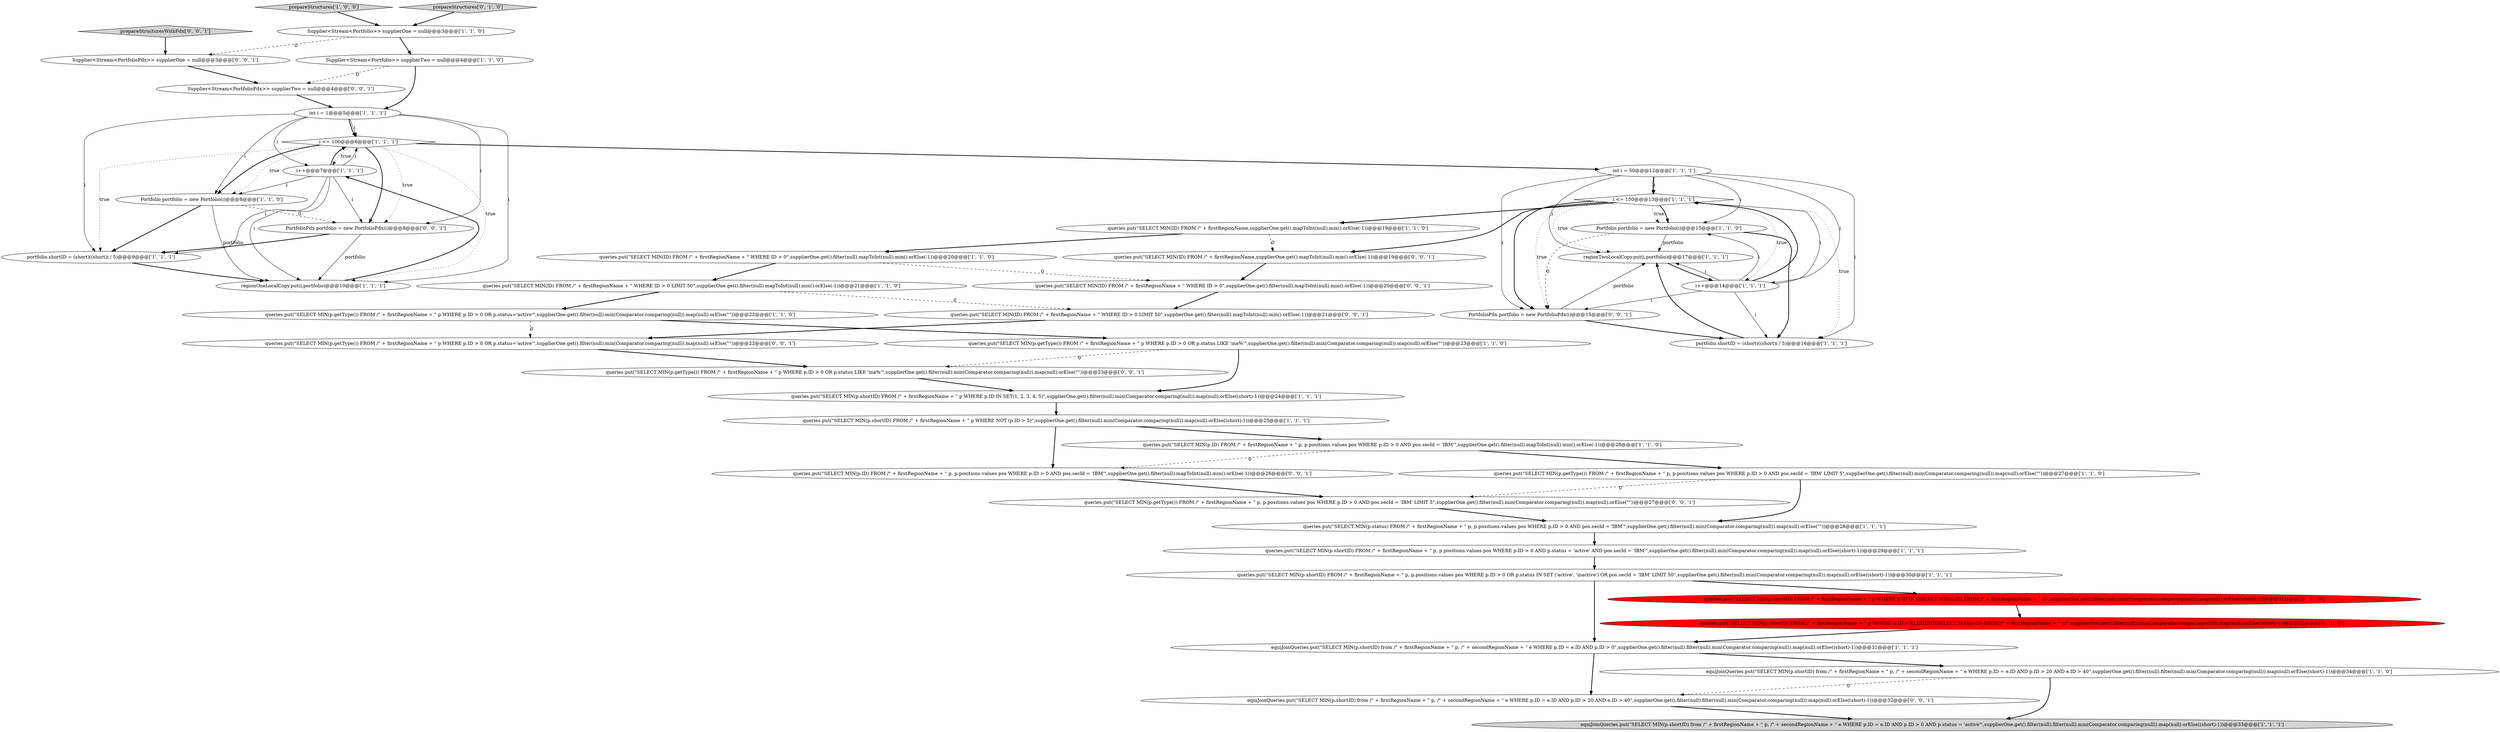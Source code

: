 digraph {
6 [style = filled, label = "queries.put(\"SELECT MIN(ID) FROM /\" + firstRegionName + \" WHERE ID > 0\",supplierOne.get().filter(null).mapToInt(null).min().orElse(-1))@@@20@@@['1', '1', '0']", fillcolor = white, shape = ellipse image = "AAA0AAABBB1BBB"];
0 [style = filled, label = "i++@@@7@@@['1', '1', '1']", fillcolor = white, shape = ellipse image = "AAA0AAABBB1BBB"];
23 [style = filled, label = "Portfolio portfolio = new Portfolio(i)@@@15@@@['1', '1', '0']", fillcolor = white, shape = ellipse image = "AAA0AAABBB1BBB"];
9 [style = filled, label = "regionOneLocalCopy.put(i,portfolio)@@@10@@@['1', '1', '1']", fillcolor = white, shape = ellipse image = "AAA0AAABBB1BBB"];
35 [style = filled, label = "Supplier<Stream<PortfolioPdx>> supplierTwo = null@@@4@@@['0', '0', '1']", fillcolor = white, shape = ellipse image = "AAA0AAABBB3BBB"];
36 [style = filled, label = "PortfolioPdx portfolio = new PortfolioPdx(i)@@@8@@@['0', '0', '1']", fillcolor = white, shape = ellipse image = "AAA0AAABBB3BBB"];
5 [style = filled, label = "Supplier<Stream<Portfolio>> supplierTwo = null@@@4@@@['1', '1', '0']", fillcolor = white, shape = ellipse image = "AAA0AAABBB1BBB"];
8 [style = filled, label = "queries.put(\"SELECT MIN(p.getType()) FROM /\" + firstRegionName + \" p, p.positions.values pos WHERE p.ID > 0 AND pos.secId = 'IBM' LIMIT 5\",supplierOne.get().filter(null).min(Comparator.comparing(null)).map(null).orElse(\"\"))@@@27@@@['1', '1', '0']", fillcolor = white, shape = ellipse image = "AAA0AAABBB1BBB"];
29 [style = filled, label = "i <= 150@@@13@@@['1', '1', '1']", fillcolor = white, shape = diamond image = "AAA0AAABBB1BBB"];
44 [style = filled, label = "equiJoinQueries.put(\"SELECT MIN(p.shortID) from /\" + firstRegionName + \" p, /\" + secondRegionName + \" e WHERE p.ID = e.ID AND p.ID > 20 AND e.ID > 40\",supplierOne.get().filter(null).filter(null).min(Comparator.comparing(null)).map(null).orElse((short)-1))@@@32@@@['0', '0', '1']", fillcolor = white, shape = ellipse image = "AAA0AAABBB3BBB"];
41 [style = filled, label = "prepareStructuresWithPdx['0', '0', '1']", fillcolor = lightgray, shape = diamond image = "AAA0AAABBB3BBB"];
42 [style = filled, label = "queries.put(\"SELECT MIN(p.ID) FROM /\" + firstRegionName + \" p, p.positions.values pos WHERE p.ID > 0 AND pos.secId = 'IBM'\",supplierOne.get().filter(null).mapToInt(null).min().orElse(-1))@@@26@@@['0', '0', '1']", fillcolor = white, shape = ellipse image = "AAA0AAABBB3BBB"];
25 [style = filled, label = "queries.put(\"SELECT MIN(p.shortID) FROM /\" + firstRegionName + \" p WHERE NOT (p.ID > 5)\",supplierOne.get().filter(null).min(Comparator.comparing(null)).map(null).orElse((short)-1))@@@25@@@['1', '1', '1']", fillcolor = white, shape = ellipse image = "AAA0AAABBB1BBB"];
26 [style = filled, label = "i++@@@14@@@['1', '1', '1']", fillcolor = white, shape = ellipse image = "AAA0AAABBB1BBB"];
32 [style = filled, label = "queries.put(\"SELECT MIN(p.shortID) FROM /\" + firstRegionName + \" p WHERE p.ID = ELEMENT(SELECT MAX(o.ID) FROM /\" + firstRegionName + \" o)\",supplierOne.get().filter(null).min(Comparator.comparing(null)).map(null).orElse((short)-1))@@@32@@@['0', '1', '0']", fillcolor = red, shape = ellipse image = "AAA1AAABBB2BBB"];
28 [style = filled, label = "prepareStructures['1', '0', '0']", fillcolor = lightgray, shape = diamond image = "AAA0AAABBB1BBB"];
16 [style = filled, label = "queries.put(\"SELECT MIN(p.status) FROM /\" + firstRegionName + \" p, p.positions.values pos WHERE p.ID > 0 AND pos.secId = 'IBM'\",supplierOne.get().filter(null).min(Comparator.comparing(null)).map(null).orElse(\"\"))@@@28@@@['1', '1', '1']", fillcolor = white, shape = ellipse image = "AAA0AAABBB1BBB"];
20 [style = filled, label = "int i = 50@@@12@@@['1', '1', '1']", fillcolor = white, shape = ellipse image = "AAA0AAABBB1BBB"];
1 [style = filled, label = "Portfolio portfolio = new Portfolio(i)@@@8@@@['1', '1', '0']", fillcolor = white, shape = ellipse image = "AAA0AAABBB1BBB"];
14 [style = filled, label = "equiJoinQueries.put(\"SELECT MIN(p.shortID) from /\" + firstRegionName + \" p, /\" + secondRegionName + \" e WHERE p.ID = e.ID AND p.ID > 0\",supplierOne.get().filter(null).filter(null).min(Comparator.comparing(null)).map(null).orElse((short)-1))@@@31@@@['1', '1', '1']", fillcolor = white, shape = ellipse image = "AAA0AAABBB1BBB"];
3 [style = filled, label = "queries.put(\"SELECT MIN(p.getType()) FROM /\" + firstRegionName + \" p WHERE p.ID > 0 OR p.status='active'\",supplierOne.get().filter(null).min(Comparator.comparing(null)).map(null).orElse(\"\"))@@@22@@@['1', '1', '0']", fillcolor = white, shape = ellipse image = "AAA0AAABBB1BBB"];
11 [style = filled, label = "regionTwoLocalCopy.put(i,portfolio)@@@17@@@['1', '1', '1']", fillcolor = white, shape = ellipse image = "AAA0AAABBB1BBB"];
18 [style = filled, label = "portfolio.shortID = (short)((short)i / 5)@@@16@@@['1', '1', '1']", fillcolor = white, shape = ellipse image = "AAA0AAABBB1BBB"];
33 [style = filled, label = "Supplier<Stream<PortfolioPdx>> supplierOne = null@@@3@@@['0', '0', '1']", fillcolor = white, shape = ellipse image = "AAA0AAABBB3BBB"];
12 [style = filled, label = "queries.put(\"SELECT MIN(p.shortID) FROM /\" + firstRegionName + \" p, p.positions.values pos WHERE p.ID > 0 AND p.status = 'active' AND pos.secId = 'IBM'\",supplierOne.get().filter(null).min(Comparator.comparing(null)).map(null).orElse((short)-1))@@@29@@@['1', '1', '1']", fillcolor = white, shape = ellipse image = "AAA0AAABBB1BBB"];
30 [style = filled, label = "queries.put(\"SELECT MIN(p.shortID) FROM /\" + firstRegionName + \" p WHERE p.ID IN (SELECT MIN(o.ID) FROM /\" + firstRegionName + \" o)\",supplierOne.get().filter(null).min(Comparator.comparing(null)).map(null).orElse((short)-1))@@@31@@@['0', '1', '0']", fillcolor = red, shape = ellipse image = "AAA1AAABBB2BBB"];
38 [style = filled, label = "queries.put(\"SELECT MIN(ID) FROM /\" + firstRegionName + \" WHERE ID > 0 LIMIT 50\",supplierOne.get().filter(null).mapToInt(null).min().orElse(-1))@@@21@@@['0', '0', '1']", fillcolor = white, shape = ellipse image = "AAA0AAABBB3BBB"];
31 [style = filled, label = "prepareStructures['0', '1', '0']", fillcolor = lightgray, shape = diamond image = "AAA0AAABBB2BBB"];
17 [style = filled, label = "int i = 1@@@5@@@['1', '1', '1']", fillcolor = white, shape = ellipse image = "AAA0AAABBB1BBB"];
37 [style = filled, label = "queries.put(\"SELECT MIN(p.getType()) FROM /\" + firstRegionName + \" p, p.positions.values pos WHERE p.ID > 0 AND pos.secId = 'IBM' LIMIT 5\",supplierOne.get().filter(null).min(Comparator.comparing(null)).map(null).orElse(\"\"))@@@27@@@['0', '0', '1']", fillcolor = white, shape = ellipse image = "AAA0AAABBB3BBB"];
21 [style = filled, label = "queries.put(\"SELECT MIN(p.shortID) FROM /\" + firstRegionName + \" p WHERE p.ID IN SET(1, 2, 3, 4, 5)\",supplierOne.get().filter(null).min(Comparator.comparing(null)).map(null).orElse((short)-1))@@@24@@@['1', '1', '1']", fillcolor = white, shape = ellipse image = "AAA0AAABBB1BBB"];
19 [style = filled, label = "equiJoinQueries.put(\"SELECT MIN(p.shortID) from /\" + firstRegionName + \" p, /\" + secondRegionName + \" e WHERE p.ID = e.ID AND p.ID > 20 AND e.ID > 40\",supplierOne.get().filter(null).filter(null).min(Comparator.comparing(null)).map(null).orElse((short)-1))@@@34@@@['1', '1', '0']", fillcolor = white, shape = ellipse image = "AAA0AAABBB1BBB"];
10 [style = filled, label = "queries.put(\"SELECT MIN(p.ID) FROM /\" + firstRegionName + \" p, p.positions.values pos WHERE p.ID > 0 AND pos.secId = 'IBM'\",supplierOne.get().filter(null).mapToInt(null).min().orElse(-1))@@@26@@@['1', '1', '0']", fillcolor = white, shape = ellipse image = "AAA0AAABBB1BBB"];
24 [style = filled, label = "queries.put(\"SELECT MIN(ID) FROM /\" + firstRegionName,supplierOne.get().mapToInt(null).min().orElse(-1))@@@19@@@['1', '1', '0']", fillcolor = white, shape = ellipse image = "AAA0AAABBB1BBB"];
40 [style = filled, label = "queries.put(\"SELECT MIN(ID) FROM /\" + firstRegionName,supplierOne.get().mapToInt(null).min().orElse(-1))@@@19@@@['0', '0', '1']", fillcolor = white, shape = ellipse image = "AAA0AAABBB3BBB"];
15 [style = filled, label = "queries.put(\"SELECT MIN(ID) FROM /\" + firstRegionName + \" WHERE ID > 0 LIMIT 50\",supplierOne.get().filter(null).mapToInt(null).min().orElse(-1))@@@21@@@['1', '1', '0']", fillcolor = white, shape = ellipse image = "AAA0AAABBB1BBB"];
39 [style = filled, label = "queries.put(\"SELECT MIN(p.getType()) FROM /\" + firstRegionName + \" p WHERE p.ID > 0 OR p.status='active'\",supplierOne.get().filter(null).min(Comparator.comparing(null)).map(null).orElse(\"\"))@@@22@@@['0', '0', '1']", fillcolor = white, shape = ellipse image = "AAA0AAABBB3BBB"];
45 [style = filled, label = "queries.put(\"SELECT MIN(p.getType()) FROM /\" + firstRegionName + \" p WHERE p.ID > 0 OR p.status LIKE 'ina%'\",supplierOne.get().filter(null).min(Comparator.comparing(null)).map(null).orElse(\"\"))@@@23@@@['0', '0', '1']", fillcolor = white, shape = ellipse image = "AAA0AAABBB3BBB"];
34 [style = filled, label = "PortfolioPdx portfolio = new PortfolioPdx(i)@@@15@@@['0', '0', '1']", fillcolor = white, shape = ellipse image = "AAA0AAABBB3BBB"];
4 [style = filled, label = "queries.put(\"SELECT MIN(p.shortID) FROM /\" + firstRegionName + \" p, p.positions.values pos WHERE p.ID > 0 OR p.status IN SET ('active', 'inactive') OR pos.secId = 'IBM' LIMIT 50\",supplierOne.get().filter(null).min(Comparator.comparing(null)).map(null).orElse((short)-1))@@@30@@@['1', '1', '1']", fillcolor = white, shape = ellipse image = "AAA0AAABBB1BBB"];
43 [style = filled, label = "queries.put(\"SELECT MIN(ID) FROM /\" + firstRegionName + \" WHERE ID > 0\",supplierOne.get().filter(null).mapToInt(null).min().orElse(-1))@@@20@@@['0', '0', '1']", fillcolor = white, shape = ellipse image = "AAA0AAABBB3BBB"];
27 [style = filled, label = "Supplier<Stream<Portfolio>> supplierOne = null@@@3@@@['1', '1', '0']", fillcolor = white, shape = ellipse image = "AAA0AAABBB1BBB"];
7 [style = filled, label = "queries.put(\"SELECT MIN(p.getType()) FROM /\" + firstRegionName + \" p WHERE p.ID > 0 OR p.status LIKE 'ina%'\",supplierOne.get().filter(null).min(Comparator.comparing(null)).map(null).orElse(\"\"))@@@23@@@['1', '1', '0']", fillcolor = white, shape = ellipse image = "AAA0AAABBB1BBB"];
2 [style = filled, label = "portfolio.shortID = (short)((short)i / 5)@@@9@@@['1', '1', '1']", fillcolor = white, shape = ellipse image = "AAA0AAABBB1BBB"];
22 [style = filled, label = "i <= 100@@@6@@@['1', '1', '1']", fillcolor = white, shape = diamond image = "AAA0AAABBB1BBB"];
13 [style = filled, label = "equiJoinQueries.put(\"SELECT MIN(p.shortID) from /\" + firstRegionName + \" p, /\" + secondRegionName + \" e WHERE p.ID = e.ID AND p.ID > 0 AND p.status = 'active'\",supplierOne.get().filter(null).filter(null).min(Comparator.comparing(null)).map(null).orElse((short)-1))@@@33@@@['1', '1', '1']", fillcolor = lightgray, shape = ellipse image = "AAA0AAABBB1BBB"];
20->11 [style = solid, label="i"];
8->16 [style = bold, label=""];
26->34 [style = solid, label="i"];
23->11 [style = solid, label="portfolio"];
34->18 [style = bold, label=""];
29->23 [style = dotted, label="true"];
29->34 [style = bold, label=""];
29->26 [style = dotted, label="true"];
38->39 [style = bold, label=""];
17->22 [style = solid, label="i"];
15->38 [style = dashed, label="0"];
5->35 [style = dashed, label="0"];
10->8 [style = bold, label=""];
36->2 [style = bold, label=""];
25->10 [style = bold, label=""];
27->5 [style = bold, label=""];
29->18 [style = dotted, label="true"];
23->34 [style = dashed, label="0"];
22->0 [style = dotted, label="true"];
3->39 [style = dashed, label="0"];
18->11 [style = bold, label=""];
39->45 [style = bold, label=""];
24->40 [style = dashed, label="0"];
2->9 [style = bold, label=""];
29->23 [style = bold, label=""];
21->25 [style = bold, label=""];
5->17 [style = bold, label=""];
26->23 [style = solid, label="i"];
19->13 [style = bold, label=""];
22->20 [style = bold, label=""];
3->7 [style = bold, label=""];
31->27 [style = bold, label=""];
20->23 [style = solid, label="i"];
35->17 [style = bold, label=""];
29->40 [style = bold, label=""];
45->21 [style = bold, label=""];
22->9 [style = dotted, label="true"];
26->11 [style = solid, label="i"];
26->18 [style = solid, label="i"];
37->16 [style = bold, label=""];
36->9 [style = solid, label="portfolio"];
11->26 [style = bold, label=""];
4->14 [style = bold, label=""];
26->29 [style = solid, label="i"];
42->37 [style = bold, label=""];
17->0 [style = solid, label="i"];
29->34 [style = dotted, label="true"];
0->1 [style = solid, label="i"];
32->14 [style = bold, label=""];
14->19 [style = bold, label=""];
30->32 [style = bold, label=""];
17->36 [style = solid, label="i"];
34->11 [style = solid, label="portfolio"];
15->3 [style = bold, label=""];
20->29 [style = solid, label="i"];
0->22 [style = solid, label="i"];
6->15 [style = bold, label=""];
0->36 [style = solid, label="i"];
22->1 [style = dotted, label="true"];
43->38 [style = bold, label=""];
20->26 [style = solid, label="i"];
7->45 [style = dashed, label="0"];
25->42 [style = bold, label=""];
22->36 [style = dotted, label="true"];
1->2 [style = bold, label=""];
22->1 [style = bold, label=""];
40->43 [style = bold, label=""];
41->33 [style = bold, label=""];
20->34 [style = solid, label="i"];
27->33 [style = dashed, label="0"];
23->18 [style = bold, label=""];
29->11 [style = dotted, label="true"];
0->2 [style = solid, label="i"];
0->9 [style = solid, label="i"];
8->37 [style = dashed, label="0"];
33->35 [style = bold, label=""];
9->0 [style = bold, label=""];
20->29 [style = bold, label=""];
6->43 [style = dashed, label="0"];
26->29 [style = bold, label=""];
17->22 [style = bold, label=""];
10->42 [style = dashed, label="0"];
14->44 [style = bold, label=""];
17->9 [style = solid, label="i"];
22->2 [style = dotted, label="true"];
20->18 [style = solid, label="i"];
19->44 [style = dashed, label="0"];
1->36 [style = dashed, label="0"];
17->1 [style = solid, label="i"];
4->30 [style = bold, label=""];
12->4 [style = bold, label=""];
0->22 [style = bold, label=""];
22->36 [style = bold, label=""];
7->21 [style = bold, label=""];
44->13 [style = bold, label=""];
1->9 [style = solid, label="portfolio"];
28->27 [style = bold, label=""];
17->2 [style = solid, label="i"];
29->24 [style = bold, label=""];
24->6 [style = bold, label=""];
16->12 [style = bold, label=""];
}
